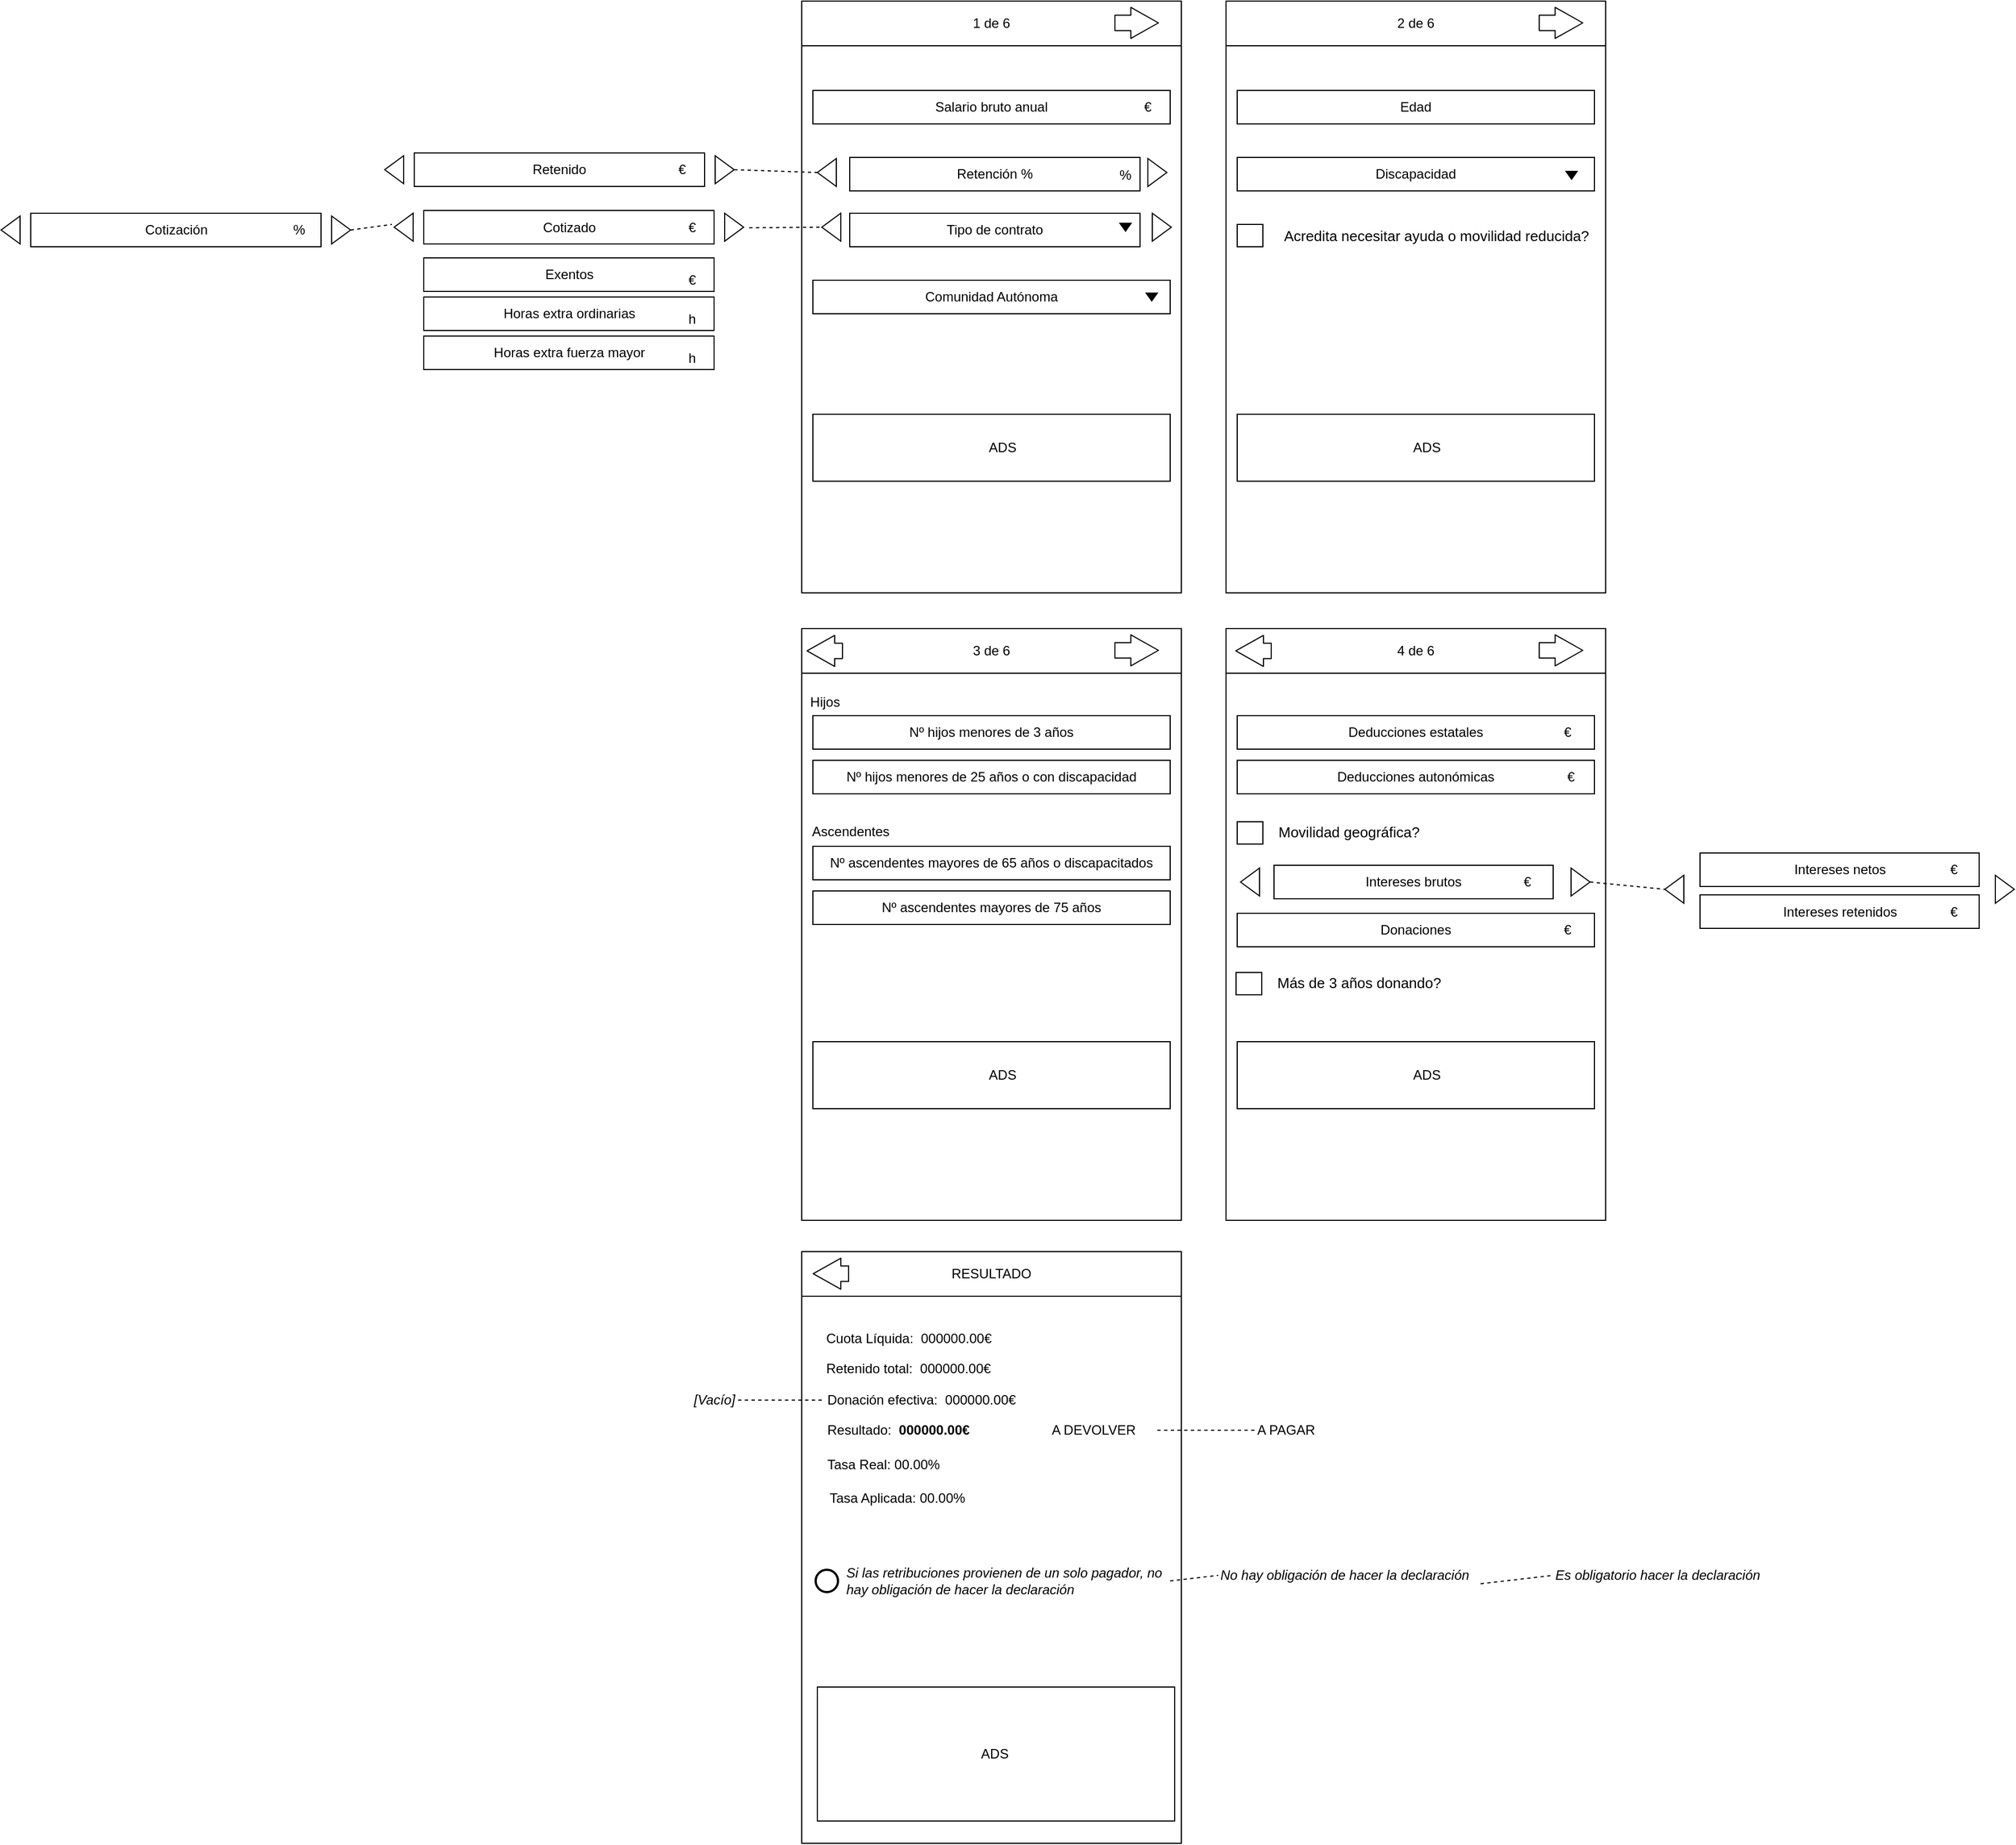 <mxfile version="10.6.2" type="device"><diagram id="--4h9g3f9wedqf7DOahJ" name="Page-1"><mxGraphModel dx="1667" dy="452" grid="1" gridSize="10" guides="1" tooltips="1" connect="1" arrows="1" fold="1" page="1" pageScale="1" pageWidth="827" pageHeight="1169" math="0" shadow="0"><root><mxCell id="0"/><mxCell id="1" parent="0"/><mxCell id="3T5yHbtb-hOb9o2zTiUB-2" value="" style="rounded=0;whiteSpace=wrap;html=1;" parent="1" vertex="1"><mxGeometry x="7" width="340" height="530" as="geometry"/></mxCell><mxCell id="3T5yHbtb-hOb9o2zTiUB-4" value="Salario bruto anual" style="rounded=0;whiteSpace=wrap;html=1;" parent="1" vertex="1"><mxGeometry x="17" y="80" width="320" height="30" as="geometry"/></mxCell><mxCell id="3T5yHbtb-hOb9o2zTiUB-5" value="1 de 6" style="rounded=0;whiteSpace=wrap;html=1;" parent="1" vertex="1"><mxGeometry x="7" width="340" height="40" as="geometry"/></mxCell><mxCell id="3T5yHbtb-hOb9o2zTiUB-7" value="" style="shape=flexArrow;endArrow=classic;html=1;width=13.793;endSize=7.917;endWidth=13.005;" parent="1" edge="1"><mxGeometry width="50" height="50" relative="1" as="geometry"><mxPoint x="287" y="19.5" as="sourcePoint"/><mxPoint x="327" y="19.5" as="targetPoint"/></mxGeometry></mxCell><mxCell id="3T5yHbtb-hOb9o2zTiUB-9" value="Retención %" style="rounded=0;whiteSpace=wrap;html=1;" parent="1" vertex="1"><mxGeometry x="50" y="140" width="260" height="30" as="geometry"/></mxCell><mxCell id="3T5yHbtb-hOb9o2zTiUB-10" value="€" style="text;html=1;strokeColor=none;fillColor=none;align=center;verticalAlign=middle;whiteSpace=wrap;rounded=0;" parent="1" vertex="1"><mxGeometry x="297" y="85" width="40" height="20" as="geometry"/></mxCell><mxCell id="3T5yHbtb-hOb9o2zTiUB-11" value="%" style="text;html=1;strokeColor=none;fillColor=none;align=center;verticalAlign=middle;whiteSpace=wrap;rounded=0;" parent="1" vertex="1"><mxGeometry x="276.5" y="146" width="40" height="20" as="geometry"/></mxCell><mxCell id="3T5yHbtb-hOb9o2zTiUB-12" value="Tipo de contrato" style="rounded=0;whiteSpace=wrap;html=1;" parent="1" vertex="1"><mxGeometry x="50" y="190" width="260" height="30" as="geometry"/></mxCell><mxCell id="3T5yHbtb-hOb9o2zTiUB-15" value="" style="triangle;whiteSpace=wrap;html=1;rotation=90;fillColor=#000000;" parent="1" vertex="1"><mxGeometry x="293.5" y="197.5" width="7" height="10" as="geometry"/></mxCell><mxCell id="3T5yHbtb-hOb9o2zTiUB-16" value="Comunidad Autónoma" style="rounded=0;whiteSpace=wrap;html=1;" parent="1" vertex="1"><mxGeometry x="17" y="250" width="320" height="30" as="geometry"/></mxCell><mxCell id="3T5yHbtb-hOb9o2zTiUB-17" value="" style="triangle;whiteSpace=wrap;html=1;rotation=90;fillColor=#000000;" parent="1" vertex="1"><mxGeometry x="317" y="260" width="7" height="10" as="geometry"/></mxCell><mxCell id="3T5yHbtb-hOb9o2zTiUB-27" value="" style="rounded=0;whiteSpace=wrap;html=1;fillColor=#FFFFFF;" parent="1" vertex="1"><mxGeometry x="17" y="370" width="320" height="60" as="geometry"/></mxCell><mxCell id="3T5yHbtb-hOb9o2zTiUB-28" value="ADS" style="text;html=1;strokeColor=none;fillColor=none;align=center;verticalAlign=middle;whiteSpace=wrap;rounded=0;" parent="1" vertex="1"><mxGeometry x="167" y="390" width="40" height="20" as="geometry"/></mxCell><mxCell id="3T5yHbtb-hOb9o2zTiUB-32" value="" style="rounded=0;whiteSpace=wrap;html=1;" parent="1" vertex="1"><mxGeometry x="387" width="340" height="530" as="geometry"/></mxCell><mxCell id="3T5yHbtb-hOb9o2zTiUB-34" value="2 de 6" style="rounded=0;whiteSpace=wrap;html=1;" parent="1" vertex="1"><mxGeometry x="387" width="340" height="40" as="geometry"/></mxCell><mxCell id="3T5yHbtb-hOb9o2zTiUB-35" value="" style="shape=flexArrow;endArrow=classic;html=1;width=13.793;endSize=7.917;endWidth=13.005;" parent="1" edge="1"><mxGeometry width="50" height="50" relative="1" as="geometry"><mxPoint x="667" y="19.5" as="sourcePoint"/><mxPoint x="707" y="19.5" as="targetPoint"/></mxGeometry></mxCell><mxCell id="3T5yHbtb-hOb9o2zTiUB-39" value="Discapacidad" style="rounded=0;whiteSpace=wrap;html=1;" parent="1" vertex="1"><mxGeometry x="397" y="140" width="320" height="30" as="geometry"/></mxCell><mxCell id="3T5yHbtb-hOb9o2zTiUB-40" value="" style="triangle;whiteSpace=wrap;html=1;rotation=90;fillColor=#000000;" parent="1" vertex="1"><mxGeometry x="693" y="151" width="7" height="10" as="geometry"/></mxCell><mxCell id="3T5yHbtb-hOb9o2zTiUB-44" value="" style="rounded=0;whiteSpace=wrap;html=1;fillColor=#FFFFFF;" parent="1" vertex="1"><mxGeometry x="397" y="370" width="320" height="60" as="geometry"/></mxCell><mxCell id="3T5yHbtb-hOb9o2zTiUB-45" value="ADS" style="text;html=1;strokeColor=none;fillColor=none;align=center;verticalAlign=middle;whiteSpace=wrap;rounded=0;" parent="1" vertex="1"><mxGeometry x="547" y="390" width="40" height="20" as="geometry"/></mxCell><mxCell id="3T5yHbtb-hOb9o2zTiUB-49" value="&lt;font style=&quot;font-size: 13px&quot;&gt;Acredita necesitar ayuda o movilidad reducida?&lt;/font&gt;" style="text;html=1;strokeColor=none;fillColor=none;align=left;verticalAlign=middle;whiteSpace=wrap;rounded=0;" parent="1" vertex="1"><mxGeometry x="437" y="200" width="290" height="20" as="geometry"/></mxCell><mxCell id="3T5yHbtb-hOb9o2zTiUB-50" value="" style="rounded=0;whiteSpace=wrap;html=1;fillColor=#FFFFFF;align=left;" parent="1" vertex="1"><mxGeometry x="397" y="200" width="23" height="20" as="geometry"/></mxCell><mxCell id="3T5yHbtb-hOb9o2zTiUB-18" value="Edad" style="rounded=0;whiteSpace=wrap;html=1;" parent="1" vertex="1"><mxGeometry x="397" y="80" width="320" height="30" as="geometry"/></mxCell><mxCell id="3T5yHbtb-hOb9o2zTiUB-51" value="" style="rounded=0;whiteSpace=wrap;html=1;" parent="1" vertex="1"><mxGeometry x="7" y="562" width="340" height="530" as="geometry"/></mxCell><mxCell id="3T5yHbtb-hOb9o2zTiUB-52" value="3 de 6" style="rounded=0;whiteSpace=wrap;html=1;" parent="1" vertex="1"><mxGeometry x="7" y="562" width="340" height="40" as="geometry"/></mxCell><mxCell id="3T5yHbtb-hOb9o2zTiUB-53" value="" style="shape=flexArrow;endArrow=classic;html=1;width=13.793;endSize=7.917;endWidth=13.005;" parent="1" edge="1"><mxGeometry width="50" height="50" relative="1" as="geometry"><mxPoint x="287" y="581.5" as="sourcePoint"/><mxPoint x="327" y="581.5" as="targetPoint"/></mxGeometry></mxCell><mxCell id="3T5yHbtb-hOb9o2zTiUB-56" value="" style="rounded=0;whiteSpace=wrap;html=1;fillColor=#FFFFFF;" parent="1" vertex="1"><mxGeometry x="17" y="932" width="320" height="60" as="geometry"/></mxCell><mxCell id="3T5yHbtb-hOb9o2zTiUB-57" value="ADS" style="text;html=1;strokeColor=none;fillColor=none;align=center;verticalAlign=middle;whiteSpace=wrap;rounded=0;" parent="1" vertex="1"><mxGeometry x="167" y="952" width="40" height="20" as="geometry"/></mxCell><mxCell id="3T5yHbtb-hOb9o2zTiUB-63" value="Hijos" style="text;html=1;strokeColor=none;fillColor=none;align=center;verticalAlign=middle;whiteSpace=wrap;rounded=0;" parent="1" vertex="1"><mxGeometry x="8" y="618" width="40" height="20" as="geometry"/></mxCell><mxCell id="3T5yHbtb-hOb9o2zTiUB-64" value="Nº hijos menores de 3 años" style="rounded=0;whiteSpace=wrap;html=1;" parent="1" vertex="1"><mxGeometry x="17" y="640" width="320" height="30" as="geometry"/></mxCell><mxCell id="3T5yHbtb-hOb9o2zTiUB-65" value="Nº hijos menores de 25 años o con discapacidad" style="rounded=0;whiteSpace=wrap;html=1;" parent="1" vertex="1"><mxGeometry x="17" y="680" width="320" height="30" as="geometry"/></mxCell><mxCell id="3T5yHbtb-hOb9o2zTiUB-66" value="Ascendentes" style="text;html=1;strokeColor=none;fillColor=none;align=center;verticalAlign=middle;whiteSpace=wrap;rounded=0;" parent="1" vertex="1"><mxGeometry x="1" y="734" width="100" height="20" as="geometry"/></mxCell><mxCell id="3T5yHbtb-hOb9o2zTiUB-67" value="Nº ascendentes mayores de 65 años o discapacitados" style="rounded=0;whiteSpace=wrap;html=1;" parent="1" vertex="1"><mxGeometry x="17" y="757" width="320" height="30" as="geometry"/></mxCell><mxCell id="3T5yHbtb-hOb9o2zTiUB-68" value="Nº ascendentes mayores de 75 años" style="rounded=0;whiteSpace=wrap;html=1;" parent="1" vertex="1"><mxGeometry x="17" y="797" width="320" height="30" as="geometry"/></mxCell><mxCell id="3T5yHbtb-hOb9o2zTiUB-69" value="" style="rounded=0;whiteSpace=wrap;html=1;" parent="1" vertex="1"><mxGeometry x="387" y="562" width="340" height="530" as="geometry"/></mxCell><mxCell id="3T5yHbtb-hOb9o2zTiUB-70" value="4 de 6" style="rounded=0;whiteSpace=wrap;html=1;" parent="1" vertex="1"><mxGeometry x="387" y="562" width="340" height="40" as="geometry"/></mxCell><mxCell id="3T5yHbtb-hOb9o2zTiUB-71" value="" style="shape=flexArrow;endArrow=classic;html=1;width=13.793;endSize=7.917;endWidth=13.005;" parent="1" edge="1"><mxGeometry width="50" height="50" relative="1" as="geometry"><mxPoint x="667" y="581.5" as="sourcePoint"/><mxPoint x="707" y="581.5" as="targetPoint"/></mxGeometry></mxCell><mxCell id="3T5yHbtb-hOb9o2zTiUB-72" value="" style="rounded=0;whiteSpace=wrap;html=1;fillColor=#FFFFFF;" parent="1" vertex="1"><mxGeometry x="397" y="932" width="320" height="60" as="geometry"/></mxCell><mxCell id="3T5yHbtb-hOb9o2zTiUB-73" value="ADS" style="text;html=1;strokeColor=none;fillColor=none;align=center;verticalAlign=middle;whiteSpace=wrap;rounded=0;" parent="1" vertex="1"><mxGeometry x="547" y="952" width="40" height="20" as="geometry"/></mxCell><mxCell id="3T5yHbtb-hOb9o2zTiUB-76" value="&amp;nbsp;" style="text;html=1;strokeColor=none;fillColor=none;align=center;verticalAlign=middle;whiteSpace=wrap;rounded=0;" parent="1" vertex="1"><mxGeometry x="397" y="620" width="40" height="20" as="geometry"/></mxCell><mxCell id="3T5yHbtb-hOb9o2zTiUB-77" value="Deducciones estatales" style="rounded=0;whiteSpace=wrap;html=1;" parent="1" vertex="1"><mxGeometry x="397" y="640" width="320" height="30" as="geometry"/></mxCell><mxCell id="3T5yHbtb-hOb9o2zTiUB-78" value="Deducciones autonómicas" style="rounded=0;whiteSpace=wrap;html=1;" parent="1" vertex="1"><mxGeometry x="397" y="680" width="320" height="30" as="geometry"/></mxCell><mxCell id="3T5yHbtb-hOb9o2zTiUB-82" value="€" style="text;html=1;strokeColor=none;fillColor=none;align=center;verticalAlign=middle;whiteSpace=wrap;rounded=0;" parent="1" vertex="1"><mxGeometry x="673" y="645" width="40" height="20" as="geometry"/></mxCell><mxCell id="3T5yHbtb-hOb9o2zTiUB-83" value="€" style="text;html=1;strokeColor=none;fillColor=none;align=center;verticalAlign=middle;whiteSpace=wrap;rounded=0;" parent="1" vertex="1"><mxGeometry x="676" y="685" width="40" height="20" as="geometry"/></mxCell><mxCell id="3T5yHbtb-hOb9o2zTiUB-84" value="&lt;font style=&quot;font-size: 13px&quot;&gt;Movilidad geográfica?&lt;/font&gt;" style="text;html=1;strokeColor=none;fillColor=none;align=left;verticalAlign=middle;whiteSpace=wrap;rounded=0;" parent="1" vertex="1"><mxGeometry x="432" y="734" width="290" height="20" as="geometry"/></mxCell><mxCell id="3T5yHbtb-hOb9o2zTiUB-85" value="" style="rounded=0;whiteSpace=wrap;html=1;fillColor=#FFFFFF;align=left;" parent="1" vertex="1"><mxGeometry x="397" y="735" width="23" height="20" as="geometry"/></mxCell><mxCell id="3T5yHbtb-hOb9o2zTiUB-86" value="Intereses brutos" style="rounded=0;whiteSpace=wrap;html=1;" parent="1" vertex="1"><mxGeometry x="430" y="774" width="250" height="30" as="geometry"/></mxCell><mxCell id="3T5yHbtb-hOb9o2zTiUB-87" value="€" style="text;html=1;strokeColor=none;fillColor=none;align=center;verticalAlign=middle;whiteSpace=wrap;rounded=0;" parent="1" vertex="1"><mxGeometry x="637" y="779" width="40" height="20" as="geometry"/></mxCell><mxCell id="3T5yHbtb-hOb9o2zTiUB-88" value="Donaciones" style="rounded=0;whiteSpace=wrap;html=1;" parent="1" vertex="1"><mxGeometry x="397" y="817" width="320" height="30" as="geometry"/></mxCell><mxCell id="3T5yHbtb-hOb9o2zTiUB-89" value="€" style="text;html=1;strokeColor=none;fillColor=none;align=center;verticalAlign=middle;whiteSpace=wrap;rounded=0;" parent="1" vertex="1"><mxGeometry x="673" y="822" width="40" height="20" as="geometry"/></mxCell><mxCell id="3T5yHbtb-hOb9o2zTiUB-90" value="&lt;font style=&quot;font-size: 13px&quot;&gt;Más de 3 años donando?&lt;/font&gt;" style="text;html=1;strokeColor=none;fillColor=none;align=left;verticalAlign=middle;whiteSpace=wrap;rounded=0;" parent="1" vertex="1"><mxGeometry x="431" y="869" width="290" height="20" as="geometry"/></mxCell><mxCell id="3T5yHbtb-hOb9o2zTiUB-91" value="" style="rounded=0;whiteSpace=wrap;html=1;fillColor=#FFFFFF;align=left;" parent="1" vertex="1"><mxGeometry x="396" y="870" width="23" height="20" as="geometry"/></mxCell><mxCell id="3T5yHbtb-hOb9o2zTiUB-92" value="" style="rounded=0;whiteSpace=wrap;html=1;" parent="1" vertex="1"><mxGeometry x="7" y="1120" width="340" height="530" as="geometry"/></mxCell><mxCell id="3T5yHbtb-hOb9o2zTiUB-93" value="RESULTADO" style="rounded=0;whiteSpace=wrap;html=1;" parent="1" vertex="1"><mxGeometry x="7" y="1120" width="340" height="40" as="geometry"/></mxCell><mxCell id="3T5yHbtb-hOb9o2zTiUB-95" value="" style="rounded=0;whiteSpace=wrap;html=1;fillColor=#FFFFFF;" parent="1" vertex="1"><mxGeometry x="21" y="1510" width="320" height="120" as="geometry"/></mxCell><mxCell id="3T5yHbtb-hOb9o2zTiUB-96" value="ADS" style="text;html=1;strokeColor=none;fillColor=none;align=center;verticalAlign=middle;whiteSpace=wrap;rounded=0;" parent="1" vertex="1"><mxGeometry x="160" y="1560" width="40" height="20" as="geometry"/></mxCell><mxCell id="3T5yHbtb-hOb9o2zTiUB-99" value="&amp;nbsp;" style="text;html=1;strokeColor=none;fillColor=none;align=center;verticalAlign=middle;whiteSpace=wrap;rounded=0;" parent="1" vertex="1"><mxGeometry x="17" y="1178" width="40" height="20" as="geometry"/></mxCell><mxCell id="3T5yHbtb-hOb9o2zTiUB-112" value="Cuota Líquida:&amp;nbsp; 000000.00€" style="text;html=1;strokeColor=none;fillColor=none;align=left;verticalAlign=middle;whiteSpace=wrap;rounded=0;" parent="1" vertex="1"><mxGeometry x="27" y="1188" width="190" height="20" as="geometry"/></mxCell><mxCell id="3T5yHbtb-hOb9o2zTiUB-113" value="Retenido total:&amp;nbsp; 000000.00€" style="text;html=1;strokeColor=none;fillColor=none;align=left;verticalAlign=middle;whiteSpace=wrap;rounded=0;" parent="1" vertex="1"><mxGeometry x="27" y="1215" width="190" height="20" as="geometry"/></mxCell><mxCell id="3T5yHbtb-hOb9o2zTiUB-114" value="Donación efectiva:&amp;nbsp; 000000.00€" style="text;html=1;strokeColor=none;fillColor=none;align=left;verticalAlign=middle;whiteSpace=wrap;rounded=0;" parent="1" vertex="1"><mxGeometry x="28" y="1243" width="190" height="20" as="geometry"/></mxCell><mxCell id="3T5yHbtb-hOb9o2zTiUB-115" value="Resultado:&amp;nbsp; &lt;b&gt;000000.00€&lt;/b&gt;" style="text;html=1;strokeColor=none;fillColor=none;align=left;verticalAlign=middle;whiteSpace=wrap;rounded=0;" parent="1" vertex="1"><mxGeometry x="28" y="1270" width="190" height="20" as="geometry"/></mxCell><mxCell id="3T5yHbtb-hOb9o2zTiUB-116" value="Tasa Real: 00.00%" style="text;html=1;strokeColor=none;fillColor=none;align=left;verticalAlign=middle;whiteSpace=wrap;rounded=0;" parent="1" vertex="1"><mxGeometry x="28" y="1301" width="190" height="20" as="geometry"/></mxCell><mxCell id="3T5yHbtb-hOb9o2zTiUB-117" value="A DEVOLVER" style="text;html=1;strokeColor=none;fillColor=none;align=left;verticalAlign=middle;whiteSpace=wrap;rounded=0;" parent="1" vertex="1"><mxGeometry x="228.5" y="1270" width="97" height="20" as="geometry"/></mxCell><mxCell id="3T5yHbtb-hOb9o2zTiUB-118" value="&lt;span&gt;&lt;i&gt;Si las retribuciones provienen de un solo pagador, no hay obligación de hacer la declaración&lt;/i&gt;&lt;/span&gt;&lt;br&gt;" style="text;html=1;strokeColor=none;fillColor=none;align=left;verticalAlign=middle;whiteSpace=wrap;rounded=0;" parent="1" vertex="1"><mxGeometry x="45" y="1400" width="292" height="30" as="geometry"/></mxCell><mxCell id="3T5yHbtb-hOb9o2zTiUB-119" value="" style="verticalLabelPosition=bottom;verticalAlign=top;html=1;strokeWidth=2;shape=mxgraph.flowchart.on-page_reference;fillColor=#FFFFFF;align=left;" parent="1" vertex="1"><mxGeometry x="19.5" y="1405" width="20" height="20" as="geometry"/></mxCell><mxCell id="3T5yHbtb-hOb9o2zTiUB-122" value="" style="shape=flexArrow;endArrow=classic;html=1;width=13.793;endSize=7.917;endWidth=13.005;entryX=0;entryY=0.5;entryDx=0;entryDy=0;" parent="1" edge="1"><mxGeometry width="50" height="50" relative="1" as="geometry"><mxPoint x="44" y="582" as="sourcePoint"/><mxPoint x="11.276" y="581.966" as="targetPoint"/></mxGeometry></mxCell><mxCell id="3T5yHbtb-hOb9o2zTiUB-123" value="" style="shape=flexArrow;endArrow=classic;html=1;width=13.793;endSize=7.917;endWidth=13.005;entryX=0;entryY=0.5;entryDx=0;entryDy=0;" parent="1" edge="1"><mxGeometry width="50" height="50" relative="1" as="geometry"><mxPoint x="428" y="582" as="sourcePoint"/><mxPoint x="395.276" y="581.966" as="targetPoint"/></mxGeometry></mxCell><mxCell id="FUbueL9YTyhHwhD4kmQJ-1" value="" style="triangle;whiteSpace=wrap;html=1;" vertex="1" parent="1"><mxGeometry x="317" y="141" width="17" height="25" as="geometry"/></mxCell><mxCell id="FUbueL9YTyhHwhD4kmQJ-2" value="" style="triangle;whiteSpace=wrap;html=1;rotation=-180;" vertex="1" parent="1"><mxGeometry x="21" y="141" width="17" height="25" as="geometry"/></mxCell><mxCell id="FUbueL9YTyhHwhD4kmQJ-3" value="Retenido" style="rounded=0;whiteSpace=wrap;html=1;" vertex="1" parent="1"><mxGeometry x="-340" y="136" width="260" height="30" as="geometry"/></mxCell><mxCell id="FUbueL9YTyhHwhD4kmQJ-4" value="€" style="text;html=1;strokeColor=none;fillColor=none;align=center;verticalAlign=middle;whiteSpace=wrap;rounded=0;" vertex="1" parent="1"><mxGeometry x="-120" y="141" width="40" height="20" as="geometry"/></mxCell><mxCell id="FUbueL9YTyhHwhD4kmQJ-8" value="" style="triangle;whiteSpace=wrap;html=1;" vertex="1" parent="1"><mxGeometry x="321" y="190" width="17" height="25" as="geometry"/></mxCell><mxCell id="FUbueL9YTyhHwhD4kmQJ-9" value="" style="triangle;whiteSpace=wrap;html=1;rotation=-180;" vertex="1" parent="1"><mxGeometry x="25" y="190" width="17" height="25" as="geometry"/></mxCell><mxCell id="FUbueL9YTyhHwhD4kmQJ-10" value="" style="triangle;whiteSpace=wrap;html=1;" vertex="1" parent="1"><mxGeometry x="-70.5" y="138.5" width="17" height="25" as="geometry"/></mxCell><mxCell id="FUbueL9YTyhHwhD4kmQJ-11" value="" style="triangle;whiteSpace=wrap;html=1;rotation=-180;" vertex="1" parent="1"><mxGeometry x="-366.5" y="138.5" width="17" height="25" as="geometry"/></mxCell><mxCell id="FUbueL9YTyhHwhD4kmQJ-12" value="Cotizado" style="rounded=0;whiteSpace=wrap;html=1;" vertex="1" parent="1"><mxGeometry x="-331.5" y="187.5" width="260" height="30" as="geometry"/></mxCell><mxCell id="FUbueL9YTyhHwhD4kmQJ-13" value="€" style="text;html=1;strokeColor=none;fillColor=none;align=center;verticalAlign=middle;whiteSpace=wrap;rounded=0;" vertex="1" parent="1"><mxGeometry x="-111.5" y="192.5" width="40" height="20" as="geometry"/></mxCell><mxCell id="FUbueL9YTyhHwhD4kmQJ-14" value="" style="triangle;whiteSpace=wrap;html=1;" vertex="1" parent="1"><mxGeometry x="-62" y="190" width="17" height="25" as="geometry"/></mxCell><mxCell id="FUbueL9YTyhHwhD4kmQJ-15" value="" style="triangle;whiteSpace=wrap;html=1;rotation=-180;" vertex="1" parent="1"><mxGeometry x="-358" y="190" width="17" height="25" as="geometry"/></mxCell><mxCell id="FUbueL9YTyhHwhD4kmQJ-16" value="Cotización" style="rounded=0;whiteSpace=wrap;html=1;" vertex="1" parent="1"><mxGeometry x="-683.5" y="190" width="260" height="30" as="geometry"/></mxCell><mxCell id="FUbueL9YTyhHwhD4kmQJ-17" value="%" style="text;html=1;strokeColor=none;fillColor=none;align=center;verticalAlign=middle;whiteSpace=wrap;rounded=0;" vertex="1" parent="1"><mxGeometry x="-463.5" y="195" width="40" height="20" as="geometry"/></mxCell><mxCell id="FUbueL9YTyhHwhD4kmQJ-18" value="" style="triangle;whiteSpace=wrap;html=1;" vertex="1" parent="1"><mxGeometry x="-414" y="192.5" width="17" height="25" as="geometry"/></mxCell><mxCell id="FUbueL9YTyhHwhD4kmQJ-19" value="" style="triangle;whiteSpace=wrap;html=1;rotation=-180;" vertex="1" parent="1"><mxGeometry x="-710" y="192.5" width="17" height="25" as="geometry"/></mxCell><mxCell id="FUbueL9YTyhHwhD4kmQJ-20" value="" style="endArrow=none;html=1;exitX=1;exitY=0.5;exitDx=0;exitDy=0;dashed=1;" edge="1" parent="1" source="FUbueL9YTyhHwhD4kmQJ-18"><mxGeometry width="50" height="50" relative="1" as="geometry"><mxPoint x="-390" y="290" as="sourcePoint"/><mxPoint x="-360" y="200" as="targetPoint"/></mxGeometry></mxCell><mxCell id="FUbueL9YTyhHwhD4kmQJ-21" value="" style="endArrow=none;html=1;entryX=1;entryY=0.5;entryDx=0;entryDy=0;dashed=1;" edge="1" parent="1" target="FUbueL9YTyhHwhD4kmQJ-9"><mxGeometry width="50" height="50" relative="1" as="geometry"><mxPoint x="-40" y="203" as="sourcePoint"/><mxPoint x="-40" y="260" as="targetPoint"/></mxGeometry></mxCell><mxCell id="FUbueL9YTyhHwhD4kmQJ-22" value="" style="endArrow=none;html=1;entryX=1;entryY=0.5;entryDx=0;entryDy=0;exitX=1;exitY=0.5;exitDx=0;exitDy=0;dashed=1;" edge="1" parent="1" source="FUbueL9YTyhHwhD4kmQJ-10" target="FUbueL9YTyhHwhD4kmQJ-2"><mxGeometry width="50" height="50" relative="1" as="geometry"><mxPoint x="-70" y="140" as="sourcePoint"/><mxPoint x="-20" y="90" as="targetPoint"/></mxGeometry></mxCell><mxCell id="FUbueL9YTyhHwhD4kmQJ-23" value="A PAGAR" style="text;html=1;strokeColor=none;fillColor=none;align=left;verticalAlign=middle;whiteSpace=wrap;rounded=0;" vertex="1" parent="1"><mxGeometry x="413" y="1270" width="97" height="20" as="geometry"/></mxCell><mxCell id="FUbueL9YTyhHwhD4kmQJ-24" value="&lt;span&gt;&lt;i&gt;No hay obligación de hacer la declaración&lt;/i&gt;&lt;/span&gt;&lt;br&gt;" style="text;html=1;strokeColor=none;fillColor=none;align=left;verticalAlign=middle;whiteSpace=wrap;rounded=0;" vertex="1" parent="1"><mxGeometry x="380" y="1395" width="235" height="30" as="geometry"/></mxCell><mxCell id="FUbueL9YTyhHwhD4kmQJ-25" value="&lt;i&gt;Es obligatorio hacer la declaración&lt;/i&gt;" style="text;html=1;strokeColor=none;fillColor=none;align=left;verticalAlign=middle;whiteSpace=wrap;rounded=0;" vertex="1" parent="1"><mxGeometry x="680" y="1395" width="292" height="30" as="geometry"/></mxCell><mxCell id="FUbueL9YTyhHwhD4kmQJ-26" value="" style="endArrow=none;html=1;entryX=0;entryY=0.5;entryDx=0;entryDy=0;dashed=1;" edge="1" parent="1" source="3T5yHbtb-hOb9o2zTiUB-117" target="FUbueL9YTyhHwhD4kmQJ-23"><mxGeometry width="50" height="50" relative="1" as="geometry"><mxPoint x="560" y="1280" as="sourcePoint"/><mxPoint x="610" y="1230" as="targetPoint"/></mxGeometry></mxCell><mxCell id="FUbueL9YTyhHwhD4kmQJ-27" value="" style="endArrow=none;html=1;exitX=1;exitY=0.5;exitDx=0;exitDy=0;entryX=0;entryY=0.5;entryDx=0;entryDy=0;dashed=1;" edge="1" parent="1" source="3T5yHbtb-hOb9o2zTiUB-118" target="FUbueL9YTyhHwhD4kmQJ-24"><mxGeometry width="50" height="50" relative="1" as="geometry"><mxPoint x="590" y="1280" as="sourcePoint"/><mxPoint x="640" y="1230" as="targetPoint"/></mxGeometry></mxCell><mxCell id="FUbueL9YTyhHwhD4kmQJ-28" value="" style="endArrow=none;html=1;exitX=1;exitY=0.75;exitDx=0;exitDy=0;entryX=0;entryY=0.5;entryDx=0;entryDy=0;dashed=1;" edge="1" parent="1" source="FUbueL9YTyhHwhD4kmQJ-24" target="FUbueL9YTyhHwhD4kmQJ-25"><mxGeometry width="50" height="50" relative="1" as="geometry"><mxPoint x="600" y="1310" as="sourcePoint"/><mxPoint x="650" y="1280" as="targetPoint"/></mxGeometry></mxCell><mxCell id="FUbueL9YTyhHwhD4kmQJ-30" value="" style="endArrow=none;dashed=1;html=1;entryX=0;entryY=0.5;entryDx=0;entryDy=0;" edge="1" parent="1" target="3T5yHbtb-hOb9o2zTiUB-114"><mxGeometry width="50" height="50" relative="1" as="geometry"><mxPoint x="-50" y="1253" as="sourcePoint"/><mxPoint x="-40" y="1240" as="targetPoint"/></mxGeometry></mxCell><mxCell id="FUbueL9YTyhHwhD4kmQJ-31" value="[Vacío]" style="text;html=1;strokeColor=none;fillColor=none;align=center;verticalAlign=middle;whiteSpace=wrap;rounded=0;fontStyle=2" vertex="1" parent="1"><mxGeometry x="-91" y="1243" width="40" height="20" as="geometry"/></mxCell><mxCell id="FUbueL9YTyhHwhD4kmQJ-32" value="" style="triangle;whiteSpace=wrap;html=1;" vertex="1" parent="1"><mxGeometry x="696" y="776.5" width="17" height="25" as="geometry"/></mxCell><mxCell id="FUbueL9YTyhHwhD4kmQJ-33" value="" style="triangle;whiteSpace=wrap;html=1;rotation=-180;" vertex="1" parent="1"><mxGeometry x="400" y="776.5" width="17" height="25" as="geometry"/></mxCell><mxCell id="FUbueL9YTyhHwhD4kmQJ-34" value="Intereses netos" style="rounded=0;whiteSpace=wrap;html=1;" vertex="1" parent="1"><mxGeometry x="811.5" y="763" width="250" height="30" as="geometry"/></mxCell><mxCell id="FUbueL9YTyhHwhD4kmQJ-35" value="€" style="text;html=1;strokeColor=none;fillColor=none;align=center;verticalAlign=middle;whiteSpace=wrap;rounded=0;" vertex="1" parent="1"><mxGeometry x="1018.5" y="768" width="40" height="20" as="geometry"/></mxCell><mxCell id="FUbueL9YTyhHwhD4kmQJ-36" value="Intereses retenidos" style="rounded=0;whiteSpace=wrap;html=1;" vertex="1" parent="1"><mxGeometry x="811.5" y="800.5" width="250" height="30" as="geometry"/></mxCell><mxCell id="FUbueL9YTyhHwhD4kmQJ-37" value="€" style="text;html=1;strokeColor=none;fillColor=none;align=center;verticalAlign=middle;whiteSpace=wrap;rounded=0;" vertex="1" parent="1"><mxGeometry x="1018.5" y="805.5" width="40" height="20" as="geometry"/></mxCell><mxCell id="FUbueL9YTyhHwhD4kmQJ-38" value="" style="triangle;whiteSpace=wrap;html=1;" vertex="1" parent="1"><mxGeometry x="1076" y="783" width="17" height="25" as="geometry"/></mxCell><mxCell id="FUbueL9YTyhHwhD4kmQJ-39" value="" style="triangle;whiteSpace=wrap;html=1;rotation=-180;" vertex="1" parent="1"><mxGeometry x="780" y="783" width="17" height="25" as="geometry"/></mxCell><mxCell id="FUbueL9YTyhHwhD4kmQJ-40" value="" style="endArrow=none;dashed=1;html=1;exitX=1;exitY=0.5;exitDx=0;exitDy=0;entryX=1;entryY=0.5;entryDx=0;entryDy=0;" edge="1" parent="1" source="FUbueL9YTyhHwhD4kmQJ-32" target="FUbueL9YTyhHwhD4kmQJ-39"><mxGeometry width="50" height="50" relative="1" as="geometry"><mxPoint x="830" y="710" as="sourcePoint"/><mxPoint x="880" y="660" as="targetPoint"/></mxGeometry></mxCell><mxCell id="FUbueL9YTyhHwhD4kmQJ-41" value="Exentos" style="rounded=0;whiteSpace=wrap;html=1;" vertex="1" parent="1"><mxGeometry x="-331.5" y="230" width="260" height="30" as="geometry"/></mxCell><mxCell id="FUbueL9YTyhHwhD4kmQJ-42" value="€" style="text;html=1;strokeColor=none;fillColor=none;align=center;verticalAlign=middle;whiteSpace=wrap;rounded=0;" vertex="1" parent="1"><mxGeometry x="-111.5" y="240" width="40" height="20" as="geometry"/></mxCell><mxCell id="FUbueL9YTyhHwhD4kmQJ-43" value="Horas extra ordinarias" style="rounded=0;whiteSpace=wrap;html=1;" vertex="1" parent="1"><mxGeometry x="-331.5" y="265" width="260" height="30" as="geometry"/></mxCell><mxCell id="FUbueL9YTyhHwhD4kmQJ-44" value="h" style="text;html=1;strokeColor=none;fillColor=none;align=center;verticalAlign=middle;whiteSpace=wrap;rounded=0;" vertex="1" parent="1"><mxGeometry x="-111.5" y="275" width="40" height="20" as="geometry"/></mxCell><mxCell id="FUbueL9YTyhHwhD4kmQJ-45" value="Horas extra fuerza mayor" style="rounded=0;whiteSpace=wrap;html=1;" vertex="1" parent="1"><mxGeometry x="-331.5" y="300" width="260" height="30" as="geometry"/></mxCell><mxCell id="FUbueL9YTyhHwhD4kmQJ-46" value="h" style="text;html=1;strokeColor=none;fillColor=none;align=center;verticalAlign=middle;whiteSpace=wrap;rounded=0;" vertex="1" parent="1"><mxGeometry x="-111.5" y="310" width="40" height="20" as="geometry"/></mxCell><mxCell id="FUbueL9YTyhHwhD4kmQJ-47" value="" style="shape=flexArrow;endArrow=classic;html=1;width=13.793;endSize=7.917;endWidth=13.005;entryX=0;entryY=0.5;entryDx=0;entryDy=0;" edge="1" parent="1"><mxGeometry width="50" height="50" relative="1" as="geometry"><mxPoint x="49.5" y="1139.833" as="sourcePoint"/><mxPoint x="16.776" y="1139.799" as="targetPoint"/></mxGeometry></mxCell><mxCell id="FUbueL9YTyhHwhD4kmQJ-49" value="" style="shape=image;html=1;verticalAlign=top;verticalLabelPosition=bottom;labelBackgroundColor=#ffffff;imageAspect=0;aspect=fixed;image=https://cdn2.iconfinder.com/data/icons/ecqlipse2/POWER---RESTART.png" vertex="1" parent="1"><mxGeometry x="288.5" y="1120" width="43" height="43" as="geometry"/></mxCell><mxCell id="FUbueL9YTyhHwhD4kmQJ-50" value="Tasa Aplicada: 00.00%" style="text;html=1;strokeColor=none;fillColor=none;align=left;verticalAlign=middle;whiteSpace=wrap;rounded=0;" vertex="1" parent="1"><mxGeometry x="29.5" y="1331" width="190" height="20" as="geometry"/></mxCell></root></mxGraphModel></diagram></mxfile>